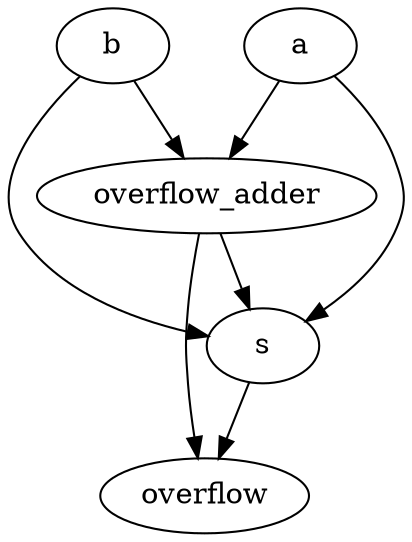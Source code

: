 strict digraph "" {
	a	[complexity=12,
		importance=0.869918796449,
		rank=0.0724932330374];
	s	[complexity=3,
		importance=0.544715712276,
		rank=0.181571904092];
	a -> s;
	overflow_adder	[complexity=9,
		importance=0.739837592898,
		rank=0.0822041769887];
	a -> overflow_adder;
	overflow	[complexity=0,
		importance=0.300813212562,
		rank=0.0];
	b	[complexity=12,
		importance=0.869918796449,
		rank=0.0724932330374];
	b -> s;
	b -> overflow_adder;
	s -> overflow;
	overflow_adder -> overflow;
	overflow_adder -> s;
}

